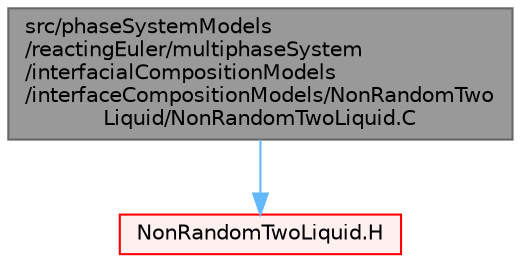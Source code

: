digraph "src/phaseSystemModels/reactingEuler/multiphaseSystem/interfacialCompositionModels/interfaceCompositionModels/NonRandomTwoLiquid/NonRandomTwoLiquid.C"
{
 // LATEX_PDF_SIZE
  bgcolor="transparent";
  edge [fontname=Helvetica,fontsize=10,labelfontname=Helvetica,labelfontsize=10];
  node [fontname=Helvetica,fontsize=10,shape=box,height=0.2,width=0.4];
  Node1 [id="Node000001",label="src/phaseSystemModels\l/reactingEuler/multiphaseSystem\l/interfacialCompositionModels\l/interfaceCompositionModels/NonRandomTwo\lLiquid/NonRandomTwoLiquid.C",height=0.2,width=0.4,color="gray40", fillcolor="grey60", style="filled", fontcolor="black",tooltip=" "];
  Node1 -> Node2 [id="edge1_Node000001_Node000002",color="steelblue1",style="solid",tooltip=" "];
  Node2 [id="Node000002",label="NonRandomTwoLiquid.H",height=0.2,width=0.4,color="red", fillcolor="#FFF0F0", style="filled",URL="$NonRandomTwoLiquid_8H.html",tooltip=" "];
}
